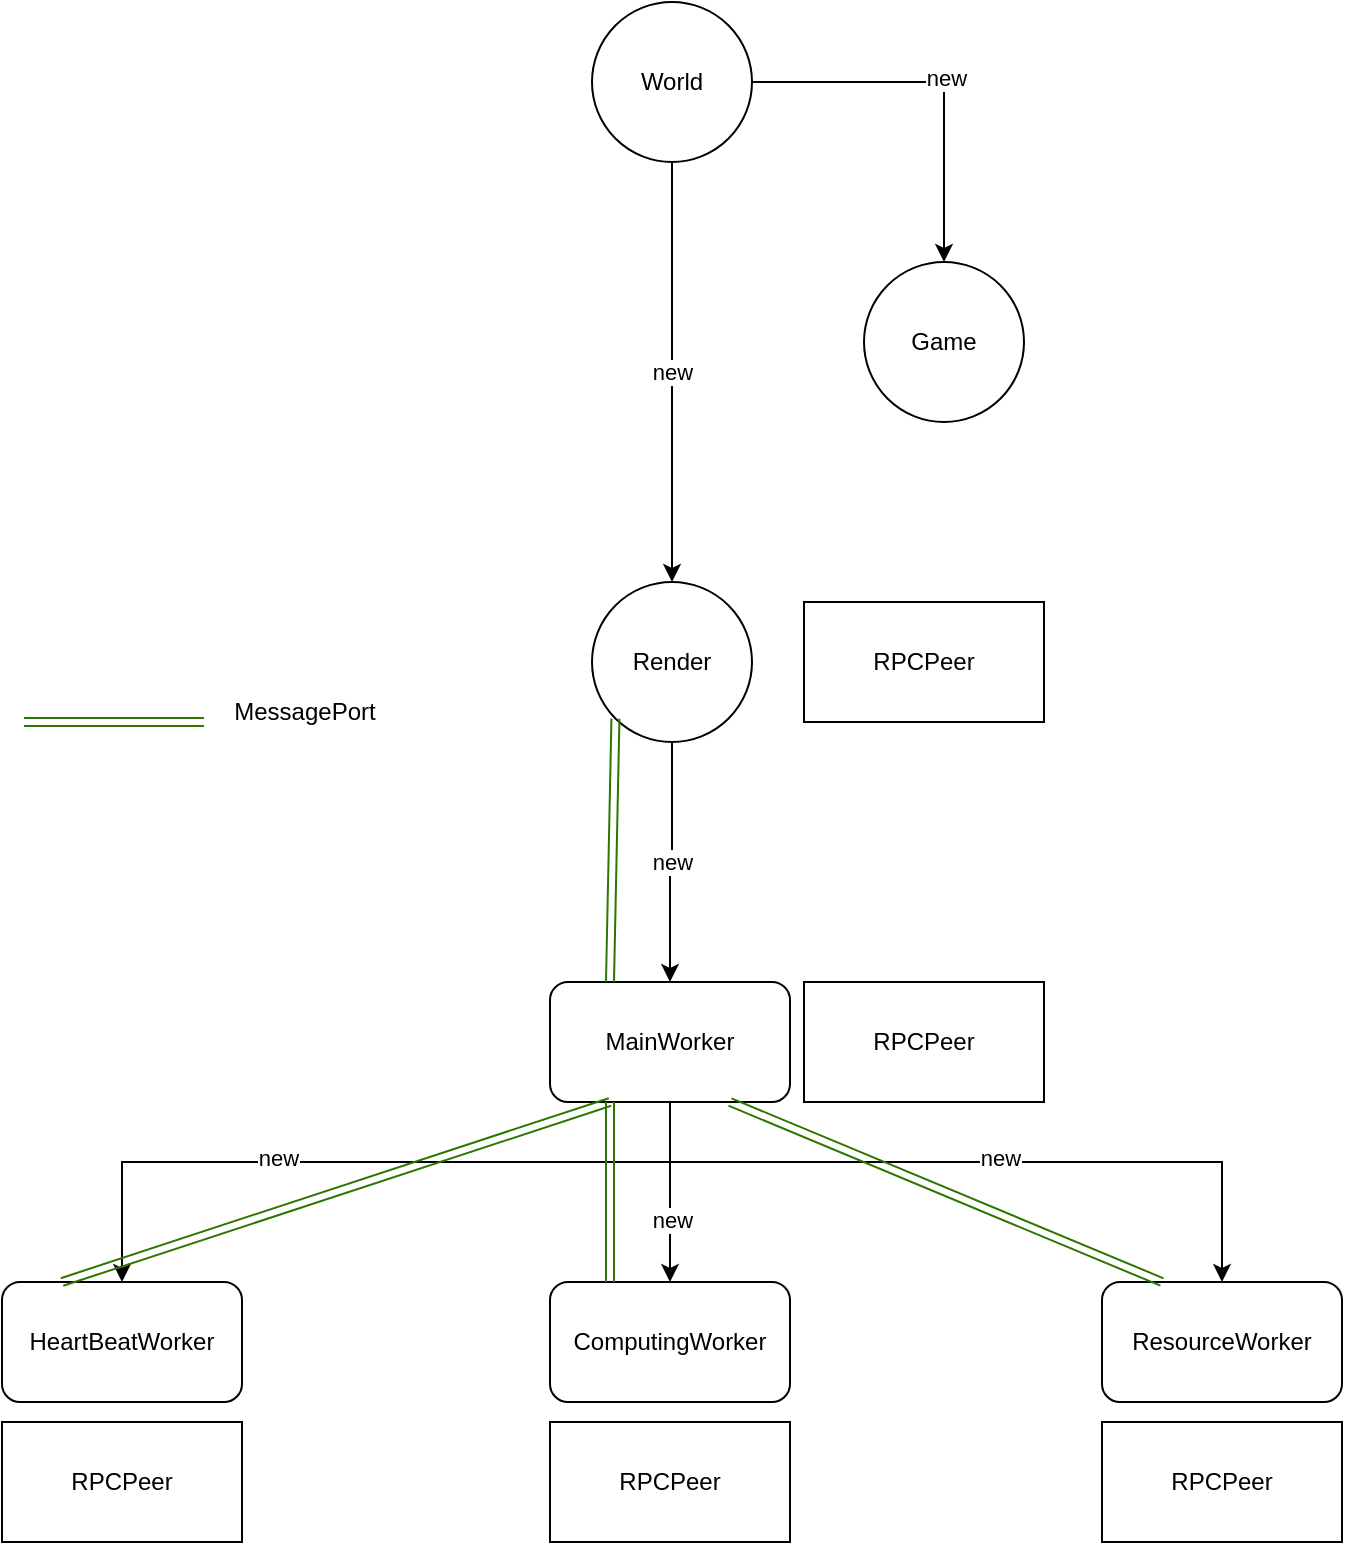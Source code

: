 <mxfile version="13.1.3" pages="2">
    <diagram name=" 创建结构" id="vOncwjSykvjLEZPpO_hH">
        <mxGraphModel dx="1122" dy="815" grid="1" gridSize="10" guides="1" tooltips="1" connect="1" arrows="1" fold="1" page="1" pageScale="1" pageWidth="827" pageHeight="1169" math="0" shadow="0">
            <root>
                <mxCell id="f7IRk7dsRdej3k670oUi-0"/>
                <mxCell id="f7IRk7dsRdej3k670oUi-1" parent="f7IRk7dsRdej3k670oUi-0"/>
                <mxCell id="f7IRk7dsRdej3k670oUi-2" value="new" style="edgeStyle=orthogonalEdgeStyle;rounded=0;orthogonalLoop=1;jettySize=auto;html=1;entryX=0.5;entryY=0;entryDx=0;entryDy=0;exitX=0.5;exitY=1;exitDx=0;exitDy=0;" parent="f7IRk7dsRdej3k670oUi-1" source="f7IRk7dsRdej3k670oUi-3" target="f7IRk7dsRdej3k670oUi-12" edge="1">
                    <mxGeometry relative="1" as="geometry">
                        <mxPoint x="210" y="600" as="sourcePoint"/>
                    </mxGeometry>
                </mxCell>
                <mxCell id="f7IRk7dsRdej3k670oUi-3" value="Render" style="ellipse;whiteSpace=wrap;html=1;aspect=fixed;align=center;" parent="f7IRk7dsRdej3k670oUi-1" vertex="1">
                    <mxGeometry x="374" y="450" width="80" height="80" as="geometry"/>
                </mxCell>
                <mxCell id="f7IRk7dsRdej3k670oUi-4" value="RPCPeer" style="rounded=0;whiteSpace=wrap;html=1;align=center;" parent="f7IRk7dsRdej3k670oUi-1" vertex="1">
                    <mxGeometry x="79" y="870" width="120" height="60" as="geometry"/>
                </mxCell>
                <mxCell id="f7IRk7dsRdej3k670oUi-5" value="&lt;span&gt;HeartBeatWorker&lt;/span&gt;" style="rounded=1;whiteSpace=wrap;html=1;align=center;" parent="f7IRk7dsRdej3k670oUi-1" vertex="1">
                    <mxGeometry x="79" y="800" width="120" height="60" as="geometry"/>
                </mxCell>
                <mxCell id="f7IRk7dsRdej3k670oUi-6" value="&lt;span&gt;ComputingWorker&lt;/span&gt;" style="rounded=1;whiteSpace=wrap;html=1;align=center;" parent="f7IRk7dsRdej3k670oUi-1" vertex="1">
                    <mxGeometry x="353" y="800" width="120" height="60" as="geometry"/>
                </mxCell>
                <mxCell id="f7IRk7dsRdej3k670oUi-7" value="RPCPeer" style="rounded=0;whiteSpace=wrap;html=1;align=center;" parent="f7IRk7dsRdej3k670oUi-1" vertex="1">
                    <mxGeometry x="353" y="870" width="120" height="60" as="geometry"/>
                </mxCell>
                <mxCell id="f7IRk7dsRdej3k670oUi-8" value="RPCPeer" style="rounded=0;whiteSpace=wrap;html=1;align=center;" parent="f7IRk7dsRdej3k670oUi-1" vertex="1">
                    <mxGeometry x="629" y="870" width="120" height="60" as="geometry"/>
                </mxCell>
                <mxCell id="f7IRk7dsRdej3k670oUi-9" value="&lt;span&gt;ResourceWorker&lt;/span&gt;" style="rounded=1;whiteSpace=wrap;html=1;align=center;" parent="f7IRk7dsRdej3k670oUi-1" vertex="1">
                    <mxGeometry x="629" y="800" width="120" height="60" as="geometry"/>
                </mxCell>
                <mxCell id="f7IRk7dsRdej3k670oUi-10" style="edgeStyle=orthogonalEdgeStyle;rounded=0;orthogonalLoop=1;jettySize=auto;html=1;entryX=0.5;entryY=0;entryDx=0;entryDy=0;exitX=0.5;exitY=1;exitDx=0;exitDy=0;" parent="f7IRk7dsRdej3k670oUi-1" source="f7IRk7dsRdej3k670oUi-12" target="f7IRk7dsRdej3k670oUi-6" edge="1">
                    <mxGeometry relative="1" as="geometry">
                        <mxPoint x="414" y="780" as="targetPoint"/>
                        <mxPoint x="230" y="360" as="sourcePoint"/>
                    </mxGeometry>
                </mxCell>
                <mxCell id="f7IRk7dsRdej3k670oUi-11" value="new" style="edgeLabel;html=1;align=center;verticalAlign=middle;resizable=0;points=[];" parent="f7IRk7dsRdej3k670oUi-10" vertex="1" connectable="0">
                    <mxGeometry x="0.209" y="1" relative="1" as="geometry">
                        <mxPoint x="-0.05" y="4.6" as="offset"/>
                    </mxGeometry>
                </mxCell>
                <mxCell id="468uHudpnJpQwAChF9pr-0" style="edgeStyle=orthogonalEdgeStyle;rounded=0;orthogonalLoop=1;jettySize=auto;html=1;entryX=0.5;entryY=0;entryDx=0;entryDy=0;exitX=0.5;exitY=1;exitDx=0;exitDy=0;" parent="f7IRk7dsRdej3k670oUi-1" source="f7IRk7dsRdej3k670oUi-12" target="f7IRk7dsRdej3k670oUi-9" edge="1">
                    <mxGeometry relative="1" as="geometry">
                        <mxPoint x="460" y="750" as="sourcePoint"/>
                        <Array as="points">
                            <mxPoint x="413" y="740"/>
                            <mxPoint x="689" y="740"/>
                        </Array>
                    </mxGeometry>
                </mxCell>
                <mxCell id="468uHudpnJpQwAChF9pr-3" value="new" style="edgeLabel;html=1;align=center;verticalAlign=middle;resizable=0;points=[];" parent="468uHudpnJpQwAChF9pr-0" vertex="1" connectable="0">
                    <mxGeometry x="0.695" y="2" relative="1" as="geometry">
                        <mxPoint x="-113.04" y="-6" as="offset"/>
                    </mxGeometry>
                </mxCell>
                <mxCell id="468uHudpnJpQwAChF9pr-1" style="edgeStyle=orthogonalEdgeStyle;rounded=0;orthogonalLoop=1;jettySize=auto;html=1;entryX=0.5;entryY=0;entryDx=0;entryDy=0;exitX=0.5;exitY=1;exitDx=0;exitDy=0;" parent="f7IRk7dsRdej3k670oUi-1" source="f7IRk7dsRdej3k670oUi-12" target="f7IRk7dsRdej3k670oUi-5" edge="1">
                    <mxGeometry relative="1" as="geometry">
                        <mxPoint x="230" y="150" as="sourcePoint"/>
                        <Array as="points">
                            <mxPoint x="413" y="740"/>
                            <mxPoint x="139" y="740"/>
                        </Array>
                    </mxGeometry>
                </mxCell>
                <mxCell id="468uHudpnJpQwAChF9pr-2" value="new" style="edgeLabel;html=1;align=center;verticalAlign=middle;resizable=0;points=[];" parent="468uHudpnJpQwAChF9pr-1" vertex="1" connectable="0">
                    <mxGeometry x="0.718" y="1" relative="1" as="geometry">
                        <mxPoint x="76.96" y="-10.73" as="offset"/>
                    </mxGeometry>
                </mxCell>
                <mxCell id="f7IRk7dsRdej3k670oUi-12" value="MainWorker" style="rounded=1;whiteSpace=wrap;html=1;align=center;" parent="f7IRk7dsRdej3k670oUi-1" vertex="1">
                    <mxGeometry x="353" y="650" width="120" height="60" as="geometry"/>
                </mxCell>
                <mxCell id="f7IRk7dsRdej3k670oUi-13" value="RPCPeer" style="rounded=0;whiteSpace=wrap;html=1;align=center;" parent="f7IRk7dsRdej3k670oUi-1" vertex="1">
                    <mxGeometry x="480" y="650" width="120" height="60" as="geometry"/>
                </mxCell>
                <mxCell id="EO4_N59q5k_WsvdqyIVr-0" value="" style="shape=link;html=1;exitX=0.25;exitY=0;exitDx=0;exitDy=0;entryX=0.25;entryY=1;entryDx=0;entryDy=0;fillColor=#60a917;strokeColor=#2D7600;" parent="f7IRk7dsRdej3k670oUi-1" source="f7IRk7dsRdej3k670oUi-5" target="f7IRk7dsRdej3k670oUi-12" edge="1">
                    <mxGeometry width="50" height="50" relative="1" as="geometry">
                        <mxPoint x="330" y="620" as="sourcePoint"/>
                        <mxPoint x="380" y="570" as="targetPoint"/>
                    </mxGeometry>
                </mxCell>
                <mxCell id="EO4_N59q5k_WsvdqyIVr-1" value="" style="shape=link;html=1;exitX=0.25;exitY=0;exitDx=0;exitDy=0;entryX=0.25;entryY=1;entryDx=0;entryDy=0;fillColor=#60a917;strokeColor=#2D7600;" parent="f7IRk7dsRdej3k670oUi-1" source="f7IRk7dsRdej3k670oUi-6" target="f7IRk7dsRdej3k670oUi-12" edge="1">
                    <mxGeometry width="50" height="50" relative="1" as="geometry">
                        <mxPoint x="330" y="620" as="sourcePoint"/>
                        <mxPoint x="380" y="570" as="targetPoint"/>
                    </mxGeometry>
                </mxCell>
                <mxCell id="EO4_N59q5k_WsvdqyIVr-2" value="" style="shape=link;html=1;entryX=0.75;entryY=1;entryDx=0;entryDy=0;exitX=0.25;exitY=0;exitDx=0;exitDy=0;fillColor=#60a917;strokeColor=#2D7600;" parent="f7IRk7dsRdej3k670oUi-1" source="f7IRk7dsRdej3k670oUi-9" target="f7IRk7dsRdej3k670oUi-12" edge="1">
                    <mxGeometry width="50" height="50" relative="1" as="geometry">
                        <mxPoint x="330" y="620" as="sourcePoint"/>
                        <mxPoint x="380" y="570" as="targetPoint"/>
                    </mxGeometry>
                </mxCell>
                <mxCell id="EO4_N59q5k_WsvdqyIVr-5" value="" style="shape=link;html=1;fillColor=#60a917;strokeColor=#2D7600;" parent="f7IRk7dsRdej3k670oUi-1" edge="1">
                    <mxGeometry width="50" height="50" relative="1" as="geometry">
                        <mxPoint x="90" y="520" as="sourcePoint"/>
                        <mxPoint x="180" y="520" as="targetPoint"/>
                    </mxGeometry>
                </mxCell>
                <mxCell id="EO4_N59q5k_WsvdqyIVr-6" value="MessagePort" style="text;html=1;strokeColor=none;fillColor=none;align=center;verticalAlign=middle;whiteSpace=wrap;rounded=0;shadow=0;glass=0;comic=0;" parent="f7IRk7dsRdej3k670oUi-1" vertex="1">
                    <mxGeometry x="190" y="490" width="81" height="50" as="geometry"/>
                </mxCell>
                <mxCell id="0" value="RPCPeer" style="rounded=0;whiteSpace=wrap;html=1;align=center;" vertex="1" parent="f7IRk7dsRdej3k670oUi-1">
                    <mxGeometry x="480" y="460" width="120" height="60" as="geometry"/>
                </mxCell>
                <mxCell id="1" value="" style="shape=link;html=1;exitX=0.25;exitY=0;exitDx=0;exitDy=0;entryX=0;entryY=1;entryDx=0;entryDy=0;fillColor=#60a917;strokeColor=#2D7600;" edge="1" parent="f7IRk7dsRdej3k670oUi-1" source="f7IRk7dsRdej3k670oUi-12" target="f7IRk7dsRdej3k670oUi-3">
                    <mxGeometry width="50" height="50" relative="1" as="geometry">
                        <mxPoint x="-60" y="550" as="sourcePoint"/>
                        <mxPoint x="215" y="310" as="targetPoint"/>
                    </mxGeometry>
                </mxCell>
                <mxCell id="S15yxjGS9TX9r8l0tiR7-3" style="edgeStyle=orthogonalEdgeStyle;rounded=0;orthogonalLoop=1;jettySize=auto;html=1;entryX=0.5;entryY=0;entryDx=0;entryDy=0;" edge="1" parent="f7IRk7dsRdej3k670oUi-1" source="S15yxjGS9TX9r8l0tiR7-1" target="S15yxjGS9TX9r8l0tiR7-2">
                    <mxGeometry relative="1" as="geometry"/>
                </mxCell>
                <mxCell id="S15yxjGS9TX9r8l0tiR7-4" value="new" style="edgeLabel;html=1;align=center;verticalAlign=middle;resizable=0;points=[];" vertex="1" connectable="0" parent="S15yxjGS9TX9r8l0tiR7-3">
                    <mxGeometry x="0.032" y="-5" relative="1" as="geometry">
                        <mxPoint x="6" y="-2" as="offset"/>
                    </mxGeometry>
                </mxCell>
                <mxCell id="S15yxjGS9TX9r8l0tiR7-5" value="new" style="edgeStyle=orthogonalEdgeStyle;rounded=0;orthogonalLoop=1;jettySize=auto;html=1;entryX=0.5;entryY=0;entryDx=0;entryDy=0;" edge="1" parent="f7IRk7dsRdej3k670oUi-1" source="S15yxjGS9TX9r8l0tiR7-1" target="f7IRk7dsRdej3k670oUi-3">
                    <mxGeometry relative="1" as="geometry"/>
                </mxCell>
                <mxCell id="S15yxjGS9TX9r8l0tiR7-1" value="World" style="ellipse;whiteSpace=wrap;html=1;aspect=fixed;" vertex="1" parent="f7IRk7dsRdej3k670oUi-1">
                    <mxGeometry x="374" y="160" width="80" height="80" as="geometry"/>
                </mxCell>
                <mxCell id="S15yxjGS9TX9r8l0tiR7-2" value="Game" style="ellipse;whiteSpace=wrap;html=1;aspect=fixed;" vertex="1" parent="f7IRk7dsRdej3k670oUi-1">
                    <mxGeometry x="510" y="290" width="80" height="80" as="geometry"/>
                </mxCell>
            </root>
        </mxGraphModel>
    </diagram>
    <diagram id="D6n6nEyaR1c3yi7auSzh" name="RPCPeer">
        <mxGraphModel dx="1122" dy="815" grid="1" gridSize="10" guides="1" tooltips="1" connect="1" arrows="1" fold="1" page="1" pageScale="1" pageWidth="827" pageHeight="1169" math="0" shadow="0">
            <root>
                <mxCell id="qafDblIGkmdD1Ma4jw_D-0"/>
                <mxCell id="qafDblIGkmdD1Ma4jw_D-1" parent="qafDblIGkmdD1Ma4jw_D-0"/>
                <mxCell id="uF9s_sddZcA3qJSSGpFE-6" value="" style="edgeStyle=orthogonalEdgeStyle;rounded=0;orthogonalLoop=1;jettySize=auto;html=1;exitX=0.5;exitY=1;exitDx=0;exitDy=0;" parent="qafDblIGkmdD1Ma4jw_D-1" source="wd_lIS4o0YeRe9TUKf8m-0" target="uF9s_sddZcA3qJSSGpFE-5" edge="1">
                    <mxGeometry relative="1" as="geometry">
                        <mxPoint x="170" y="110" as="sourcePoint"/>
                    </mxGeometry>
                </mxCell>
                <mxCell id="uF9s_sddZcA3qJSSGpFE-8" value="" style="edgeStyle=orthogonalEdgeStyle;rounded=0;orthogonalLoop=1;jettySize=auto;html=1;" parent="qafDblIGkmdD1Ma4jw_D-1" source="uF9s_sddZcA3qJSSGpFE-5" target="uF9s_sddZcA3qJSSGpFE-7" edge="1">
                    <mxGeometry relative="1" as="geometry"/>
                </mxCell>
                <mxCell id="uF9s_sddZcA3qJSSGpFE-5" value="&lt;span style=&quot;text-align: left&quot;&gt;registryList&lt;/span&gt;.add" style="rounded=0;whiteSpace=wrap;html=1;shadow=0;glass=0;comic=0;align=center;" parent="qafDblIGkmdD1Ma4jw_D-1" vertex="1">
                    <mxGeometry x="110" y="190" width="120" height="60" as="geometry"/>
                </mxCell>
                <mxCell id="wd_lIS4o0YeRe9TUKf8m-6" value="" style="edgeStyle=orthogonalEdgeStyle;rounded=0;orthogonalLoop=1;jettySize=auto;html=1;" parent="qafDblIGkmdD1Ma4jw_D-1" source="uF9s_sddZcA3qJSSGpFE-7" target="wd_lIS4o0YeRe9TUKf8m-5" edge="1">
                    <mxGeometry relative="1" as="geometry"/>
                </mxCell>
                <mxCell id="uF9s_sddZcA3qJSSGpFE-7" value="syncRegistryMap" style="rounded=0;whiteSpace=wrap;html=1;shadow=0;glass=0;comic=0;align=center;" parent="qafDblIGkmdD1Ma4jw_D-1" vertex="1">
                    <mxGeometry x="110" y="330" width="120" height="60" as="geometry"/>
                </mxCell>
                <mxCell id="wd_lIS4o0YeRe9TUKf8m-5" value="postMessage(&quot;addRegistry&lt;br&gt;&quot;, newData)" style="rounded=0;whiteSpace=wrap;html=1;shadow=0;glass=0;comic=0;align=center;" parent="qafDblIGkmdD1Ma4jw_D-1" vertex="1">
                    <mxGeometry x="80" y="470" width="180" height="60" as="geometry"/>
                </mxCell>
                <mxCell id="uF9s_sddZcA3qJSSGpFE-13" value="" style="edgeStyle=orthogonalEdgeStyle;rounded=0;orthogonalLoop=1;jettySize=auto;html=1;exitX=0.5;exitY=1;exitDx=0;exitDy=0;" parent="qafDblIGkmdD1Ma4jw_D-1" source="wd_lIS4o0YeRe9TUKf8m-2" target="uF9s_sddZcA3qJSSGpFE-12" edge="1">
                    <mxGeometry relative="1" as="geometry">
                        <mxPoint x="483" y="530" as="sourcePoint"/>
                    </mxGeometry>
                </mxCell>
                <mxCell id="uF9s_sddZcA3qJSSGpFE-15" value="" style="edgeStyle=orthogonalEdgeStyle;rounded=0;orthogonalLoop=1;jettySize=auto;html=1;" parent="qafDblIGkmdD1Ma4jw_D-1" source="uF9s_sddZcA3qJSSGpFE-21" target="uF9s_sddZcA3qJSSGpFE-14" edge="1">
                    <mxGeometry relative="1" as="geometry"/>
                </mxCell>
                <mxCell id="uF9s_sddZcA3qJSSGpFE-18" style="edgeStyle=orthogonalEdgeStyle;rounded=0;orthogonalLoop=1;jettySize=auto;html=1;entryX=0;entryY=0.5;entryDx=0;entryDy=0;exitX=0.5;exitY=0;exitDx=0;exitDy=0;" parent="qafDblIGkmdD1Ma4jw_D-1" source="uF9s_sddZcA3qJSSGpFE-19" target="wd_lIS4o0YeRe9TUKf8m-2" edge="1">
                    <mxGeometry relative="1" as="geometry">
                        <mxPoint x="423" y="500" as="targetPoint"/>
                        <Array as="points">
                            <mxPoint x="322" y="550"/>
                            <mxPoint x="323" y="550"/>
                            <mxPoint x="323" y="500"/>
                        </Array>
                    </mxGeometry>
                </mxCell>
                <mxCell id="uF9s_sddZcA3qJSSGpFE-12" value="&lt;span style=&quot;text-align: left&quot;&gt;registryList&lt;/span&gt;.find" style="rounded=0;whiteSpace=wrap;html=1;shadow=0;glass=0;comic=0;align=center;" parent="qafDblIGkmdD1Ma4jw_D-1" vertex="1">
                    <mxGeometry x="423" y="610" width="120" height="60" as="geometry"/>
                </mxCell>
                <mxCell id="uF9s_sddZcA3qJSSGpFE-24" value="" style="edgeStyle=orthogonalEdgeStyle;rounded=0;orthogonalLoop=1;jettySize=auto;html=1;" parent="qafDblIGkmdD1Ma4jw_D-1" source="uF9s_sddZcA3qJSSGpFE-14" target="uF9s_sddZcA3qJSSGpFE-23" edge="1">
                    <mxGeometry relative="1" as="geometry"/>
                </mxCell>
                <mxCell id="uF9s_sddZcA3qJSSGpFE-14" value="channelMap.find" style="rounded=0;whiteSpace=wrap;html=1;shadow=0;glass=0;comic=0;align=center;" parent="qafDblIGkmdD1Ma4jw_D-1" vertex="1">
                    <mxGeometry x="423" y="880" width="120" height="60" as="geometry"/>
                </mxCell>
                <mxCell id="uF9s_sddZcA3qJSSGpFE-23" value="postMessage(&quot;runMethod&lt;br&gt;&quot;, webWorkerPacket)" style="rounded=0;shadow=0;glass=0;comic=0;align=center;whiteSpace=wrap;html=1;verticalAlign=middle;" parent="qafDblIGkmdD1Ma4jw_D-1" vertex="1">
                    <mxGeometry x="389.5" y="1020" width="187" height="60" as="geometry"/>
                </mxCell>
                <mxCell id="uF9s_sddZcA3qJSSGpFE-19" value="checkParams" style="rhombus;whiteSpace=wrap;html=1;shadow=0;glass=0;comic=0;align=center;" parent="qafDblIGkmdD1Ma4jw_D-1" vertex="1">
                    <mxGeometry x="257" y="530" width="130" height="80" as="geometry"/>
                </mxCell>
                <mxCell id="uF9s_sddZcA3qJSSGpFE-20" style="edgeStyle=orthogonalEdgeStyle;rounded=0;orthogonalLoop=1;jettySize=auto;html=1;exitX=0;exitY=0.5;exitDx=0;exitDy=0;entryX=0.5;entryY=1;entryDx=0;entryDy=0;" parent="qafDblIGkmdD1Ma4jw_D-1" source="uF9s_sddZcA3qJSSGpFE-12" target="uF9s_sddZcA3qJSSGpFE-19" edge="1">
                    <mxGeometry relative="1" as="geometry">
                        <mxPoint x="423" y="640" as="sourcePoint"/>
                        <mxPoint x="290" y="650" as="targetPoint"/>
                        <Array as="points">
                            <mxPoint x="323" y="640"/>
                            <mxPoint x="323" y="610"/>
                        </Array>
                    </mxGeometry>
                </mxCell>
                <mxCell id="uF9s_sddZcA3qJSSGpFE-21" value="getContext" style="rounded=0;whiteSpace=wrap;html=1;shadow=0;glass=0;comic=0;align=center;" parent="qafDblIGkmdD1Ma4jw_D-1" vertex="1">
                    <mxGeometry x="423" y="750" width="120" height="60" as="geometry"/>
                </mxCell>
                <mxCell id="uF9s_sddZcA3qJSSGpFE-22" value="" style="edgeStyle=orthogonalEdgeStyle;rounded=0;orthogonalLoop=1;jettySize=auto;html=1;" parent="qafDblIGkmdD1Ma4jw_D-1" source="uF9s_sddZcA3qJSSGpFE-12" target="uF9s_sddZcA3qJSSGpFE-21" edge="1">
                    <mxGeometry relative="1" as="geometry">
                        <mxPoint x="483" y="670" as="sourcePoint"/>
                        <mxPoint x="483" y="990" as="targetPoint"/>
                    </mxGeometry>
                </mxCell>
                <mxCell id="uF9s_sddZcA3qJSSGpFE-30" value="" style="edgeStyle=orthogonalEdgeStyle;rounded=0;orthogonalLoop=1;jettySize=auto;html=1;" parent="qafDblIGkmdD1Ma4jw_D-1" source="uF9s_sddZcA3qJSSGpFE-28" target="uF9s_sddZcA3qJSSGpFE-29" edge="1">
                    <mxGeometry relative="1" as="geometry"/>
                </mxCell>
                <mxCell id="uF9s_sddZcA3qJSSGpFE-28" value="&quot;runMethod&quot;" style="rounded=0;whiteSpace=wrap;html=1;shadow=0;glass=0;comic=0;align=center;" parent="qafDblIGkmdD1Ma4jw_D-1" vertex="1">
                    <mxGeometry x="630" y="190" width="120" height="60" as="geometry"/>
                </mxCell>
                <mxCell id="uF9s_sddZcA3qJSSGpFE-32" value="" style="edgeStyle=orthogonalEdgeStyle;rounded=0;orthogonalLoop=1;jettySize=auto;html=1;" parent="qafDblIGkmdD1Ma4jw_D-1" source="uF9s_sddZcA3qJSSGpFE-29" target="uF9s_sddZcA3qJSSGpFE-31" edge="1">
                    <mxGeometry relative="1" as="geometry"/>
                </mxCell>
                <mxCell id="uF9s_sddZcA3qJSSGpFE-29" value="reflectMethod" style="rounded=0;whiteSpace=wrap;html=1;shadow=0;glass=0;comic=0;align=center;" parent="qafDblIGkmdD1Ma4jw_D-1" vertex="1">
                    <mxGeometry x="630" y="330" width="120" height="60" as="geometry"/>
                </mxCell>
                <mxCell id="uF9s_sddZcA3qJSSGpFE-40" value="" style="edgeStyle=orthogonalEdgeStyle;rounded=0;orthogonalLoop=1;jettySize=auto;html=1;" parent="qafDblIGkmdD1Ma4jw_D-1" source="UpkyRGYuWqaQMwjeQpJS-17" target="uF9s_sddZcA3qJSSGpFE-39" edge="1">
                    <mxGeometry relative="1" as="geometry"/>
                </mxCell>
                <mxCell id="uF9s_sddZcA3qJSSGpFE-31" value="excuteMethod" style="rounded=0;whiteSpace=wrap;html=1;shadow=0;glass=0;comic=0;align=center;" parent="qafDblIGkmdD1Ma4jw_D-1" vertex="1">
                    <mxGeometry x="630" y="470" width="120" height="60" as="geometry"/>
                </mxCell>
                <mxCell id="UpkyRGYuWqaQMwjeQpJS-16" style="edgeStyle=orthogonalEdgeStyle;rounded=0;orthogonalLoop=1;jettySize=auto;html=1;entryX=1;entryY=0.5;entryDx=0;entryDy=0;" parent="qafDblIGkmdD1Ma4jw_D-1" source="uF9s_sddZcA3qJSSGpFE-39" target="uF9s_sddZcA3qJSSGpFE-12" edge="1">
                    <mxGeometry relative="1" as="geometry"/>
                </mxCell>
                <mxCell id="uF9s_sddZcA3qJSSGpFE-39" value="callback" style="rounded=0;whiteSpace=wrap;html=1;shadow=0;glass=0;comic=0;align=center;" parent="qafDblIGkmdD1Ma4jw_D-1" vertex="1">
                    <mxGeometry x="630" y="750" width="120" height="60" as="geometry"/>
                </mxCell>
                <mxCell id="uF9s_sddZcA3qJSSGpFE-35" value="" style="edgeStyle=orthogonalEdgeStyle;rounded=0;orthogonalLoop=1;jettySize=auto;html=1;" parent="qafDblIGkmdD1Ma4jw_D-1" source="uF9s_sddZcA3qJSSGpFE-33" target="uF9s_sddZcA3qJSSGpFE-34" edge="1">
                    <mxGeometry relative="1" as="geometry"/>
                </mxCell>
                <mxCell id="uF9s_sddZcA3qJSSGpFE-33" value="&quot;link&quot;" style="rounded=0;whiteSpace=wrap;html=1;shadow=0;glass=0;comic=0;align=center;" parent="qafDblIGkmdD1Ma4jw_D-1" vertex="1">
                    <mxGeometry x="294" y="190" width="120" height="60" as="geometry"/>
                </mxCell>
                <mxCell id="uF9s_sddZcA3qJSSGpFE-34" value="channelMap.add" style="rounded=0;whiteSpace=wrap;html=1;shadow=0;glass=0;comic=0;align=center;" parent="qafDblIGkmdD1Ma4jw_D-1" vertex="1">
                    <mxGeometry x="294" y="330" width="120" height="60" as="geometry"/>
                </mxCell>
                <mxCell id="uF9s_sddZcA3qJSSGpFE-37" style="edgeStyle=orthogonalEdgeStyle;rounded=0;orthogonalLoop=1;jettySize=auto;html=1;entryX=0.5;entryY=0;entryDx=0;entryDy=0;exitX=1;exitY=0.5;exitDx=0;exitDy=0;" parent="qafDblIGkmdD1Ma4jw_D-1" source="wd_lIS4o0YeRe9TUKf8m-1" target="uF9s_sddZcA3qJSSGpFE-28" edge="1">
                    <mxGeometry relative="1" as="geometry">
                        <mxPoint x="610" y="80" as="sourcePoint"/>
                    </mxGeometry>
                </mxCell>
                <mxCell id="uF9s_sddZcA3qJSSGpFE-38" style="edgeStyle=orthogonalEdgeStyle;rounded=0;orthogonalLoop=1;jettySize=auto;html=1;entryX=0.5;entryY=0;entryDx=0;entryDy=0;exitX=0;exitY=0.5;exitDx=0;exitDy=0;" parent="qafDblIGkmdD1Ma4jw_D-1" source="wd_lIS4o0YeRe9TUKf8m-1" target="uF9s_sddZcA3qJSSGpFE-33" edge="1">
                    <mxGeometry relative="1" as="geometry">
                        <mxPoint x="490" y="80" as="sourcePoint"/>
                    </mxGeometry>
                </mxCell>
                <mxCell id="wd_lIS4o0YeRe9TUKf8m-0" value="&lt;span&gt;registerMethod&lt;/span&gt;" style="ellipse;whiteSpace=wrap;html=1;shadow=0;glass=0;comic=0;align=center;" parent="qafDblIGkmdD1Ma4jw_D-1" vertex="1">
                    <mxGeometry x="110" y="40" width="120" height="80" as="geometry"/>
                </mxCell>
                <mxCell id="WwwSl-hBARtXeRelkfZ--1" value="" style="edgeStyle=orthogonalEdgeStyle;rounded=0;orthogonalLoop=1;jettySize=auto;html=1;entryX=0.5;entryY=0;entryDx=0;entryDy=0;" parent="qafDblIGkmdD1Ma4jw_D-1" source="wd_lIS4o0YeRe9TUKf8m-1" target="WwwSl-hBARtXeRelkfZ--2" edge="1">
                    <mxGeometry relative="1" as="geometry">
                        <mxPoint x="550" y="200" as="targetPoint"/>
                    </mxGeometry>
                </mxCell>
                <mxCell id="wd_lIS4o0YeRe9TUKf8m-1" value="&lt;span&gt;onMessage&lt;/span&gt;" style="ellipse;whiteSpace=wrap;html=1;shadow=0;glass=0;comic=0;align=center;" parent="qafDblIGkmdD1Ma4jw_D-1" vertex="1">
                    <mxGeometry x="470" y="40" width="120" height="80" as="geometry"/>
                </mxCell>
                <mxCell id="wd_lIS4o0YeRe9TUKf8m-2" value="&lt;span&gt;callMethod&lt;/span&gt;" style="ellipse;whiteSpace=wrap;html=1;shadow=0;glass=0;comic=0;align=center;" parent="qafDblIGkmdD1Ma4jw_D-1" vertex="1">
                    <mxGeometry x="423" y="460" width="120" height="80" as="geometry"/>
                </mxCell>
                <mxCell id="UpkyRGYuWqaQMwjeQpJS-17" value="hasCallback" style="rhombus;whiteSpace=wrap;html=1;shadow=0;glass=0;comic=0;align=center;" parent="qafDblIGkmdD1Ma4jw_D-1" vertex="1">
                    <mxGeometry x="620" y="600" width="140" height="80" as="geometry"/>
                </mxCell>
                <mxCell id="UpkyRGYuWqaQMwjeQpJS-18" value="" style="edgeStyle=orthogonalEdgeStyle;rounded=0;orthogonalLoop=1;jettySize=auto;html=1;" parent="qafDblIGkmdD1Ma4jw_D-1" source="uF9s_sddZcA3qJSSGpFE-31" target="UpkyRGYuWqaQMwjeQpJS-17" edge="1">
                    <mxGeometry relative="1" as="geometry">
                        <mxPoint x="690" y="530" as="sourcePoint"/>
                        <mxPoint x="690" y="750" as="targetPoint"/>
                    </mxGeometry>
                </mxCell>
                <mxCell id="WwwSl-hBARtXeRelkfZ--4" style="edgeStyle=orthogonalEdgeStyle;rounded=0;orthogonalLoop=1;jettySize=auto;html=1;entryX=0.5;entryY=0;entryDx=0;entryDy=0;" parent="qafDblIGkmdD1Ma4jw_D-1" source="WwwSl-hBARtXeRelkfZ--2" target="WwwSl-hBARtXeRelkfZ--3" edge="1">
                    <mxGeometry relative="1" as="geometry"/>
                </mxCell>
                <mxCell id="WwwSl-hBARtXeRelkfZ--2" value="&quot;addRegistry&quot;" style="rounded=0;whiteSpace=wrap;html=1;shadow=0;glass=0;comic=0;align=center;" parent="qafDblIGkmdD1Ma4jw_D-1" vertex="1">
                    <mxGeometry x="470" y="190" width="120" height="60" as="geometry"/>
                </mxCell>
                <mxCell id="WwwSl-hBARtXeRelkfZ--3" value="checkR&lt;span style=&quot;text-align: left&quot;&gt;egistryList&lt;/span&gt;" style="rounded=0;whiteSpace=wrap;html=1;shadow=0;glass=0;comic=0;align=center;" parent="qafDblIGkmdD1Ma4jw_D-1" vertex="1">
                    <mxGeometry x="470" y="330" width="120" height="60" as="geometry"/>
                </mxCell>
                <mxCell id="UpkyRGYuWqaQMwjeQpJS-0" value="RPCPeer" style="swimlane;fontStyle=1;align=center;verticalAlign=top;childLayout=stackLayout;horizontal=1;startSize=26;horizontalStack=0;resizeParent=1;resizeParentMax=0;resizeLast=0;collapsible=1;marginBottom=0;shadow=0;glass=0;comic=0;html=1;" parent="qafDblIGkmdD1Ma4jw_D-1" vertex="1">
                    <mxGeometry x="50" y="750" width="320" height="202" as="geometry"/>
                </mxCell>
                <mxCell id="UpkyRGYuWqaQMwjeQpJS-1" value="+ registryList : List&lt;Executor&gt;" style="text;strokeColor=none;fillColor=none;align=left;verticalAlign=top;spacingLeft=4;spacingRight=4;overflow=hidden;rotatable=0;points=[[0,0.5],[1,0.5]];portConstraint=eastwest;" parent="UpkyRGYuWqaQMwjeQpJS-0" vertex="1">
                    <mxGeometry y="26" width="320" height="26" as="geometry"/>
                </mxCell>
                <mxCell id="UpkyRGYuWqaQMwjeQpJS-8" value="+ channelMap: Map&lt;string, Port&gt;" style="text;strokeColor=none;fillColor=none;align=left;verticalAlign=top;spacingLeft=4;spacingRight=4;overflow=hidden;rotatable=0;points=[[0,0.5],[1,0.5]];portConstraint=eastwest;" parent="UpkyRGYuWqaQMwjeQpJS-0" vertex="1">
                    <mxGeometry y="52" width="320" height="26" as="geometry"/>
                </mxCell>
                <mxCell id="UpkyRGYuWqaQMwjeQpJS-2" value="" style="line;strokeWidth=1;fillColor=none;align=left;verticalAlign=middle;spacingTop=-1;spacingLeft=3;spacingRight=3;rotatable=0;labelPosition=right;points=[];portConstraint=eastwest;" parent="UpkyRGYuWqaQMwjeQpJS-0" vertex="1">
                    <mxGeometry y="78" width="320" height="8" as="geometry"/>
                </mxCell>
                <mxCell id="UpkyRGYuWqaQMwjeQpJS-3" value="+ onMessage(m: string, data: any)" style="text;strokeColor=none;fillColor=none;align=left;verticalAlign=top;spacingLeft=4;spacingRight=4;overflow=hidden;rotatable=0;points=[[0,0.5],[1,0.5]];portConstraint=eastwest;" parent="UpkyRGYuWqaQMwjeQpJS-0" vertex="1">
                    <mxGeometry y="86" width="320" height="26" as="geometry"/>
                </mxCell>
                <mxCell id="UpkyRGYuWqaQMwjeQpJS-10" value="+ registerMethod(context: string, methodName: string, &#10;params: Param[])" style="text;strokeColor=none;fillColor=none;align=left;verticalAlign=top;spacingLeft=4;spacingRight=4;overflow=hidden;rotatable=0;points=[[0,0.5],[1,0.5]];portConstraint=eastwest;" parent="UpkyRGYuWqaQMwjeQpJS-0" vertex="1">
                    <mxGeometry y="112" width="320" height="38" as="geometry"/>
                </mxCell>
                <mxCell id="UpkyRGYuWqaQMwjeQpJS-11" value="+ callMethod(context:string, methodName:string, params: Param[], callback)" style="text;strokeColor=none;fillColor=none;align=left;verticalAlign=top;spacingLeft=4;spacingRight=4;overflow=hidden;rotatable=0;points=[[0,0.5],[1,0.5]];portConstraint=eastwest;whiteSpace=wrap;" parent="UpkyRGYuWqaQMwjeQpJS-0" vertex="1">
                    <mxGeometry y="150" width="320" height="52" as="geometry"/>
                </mxCell>
            </root>
        </mxGraphModel>
    </diagram>
</mxfile>